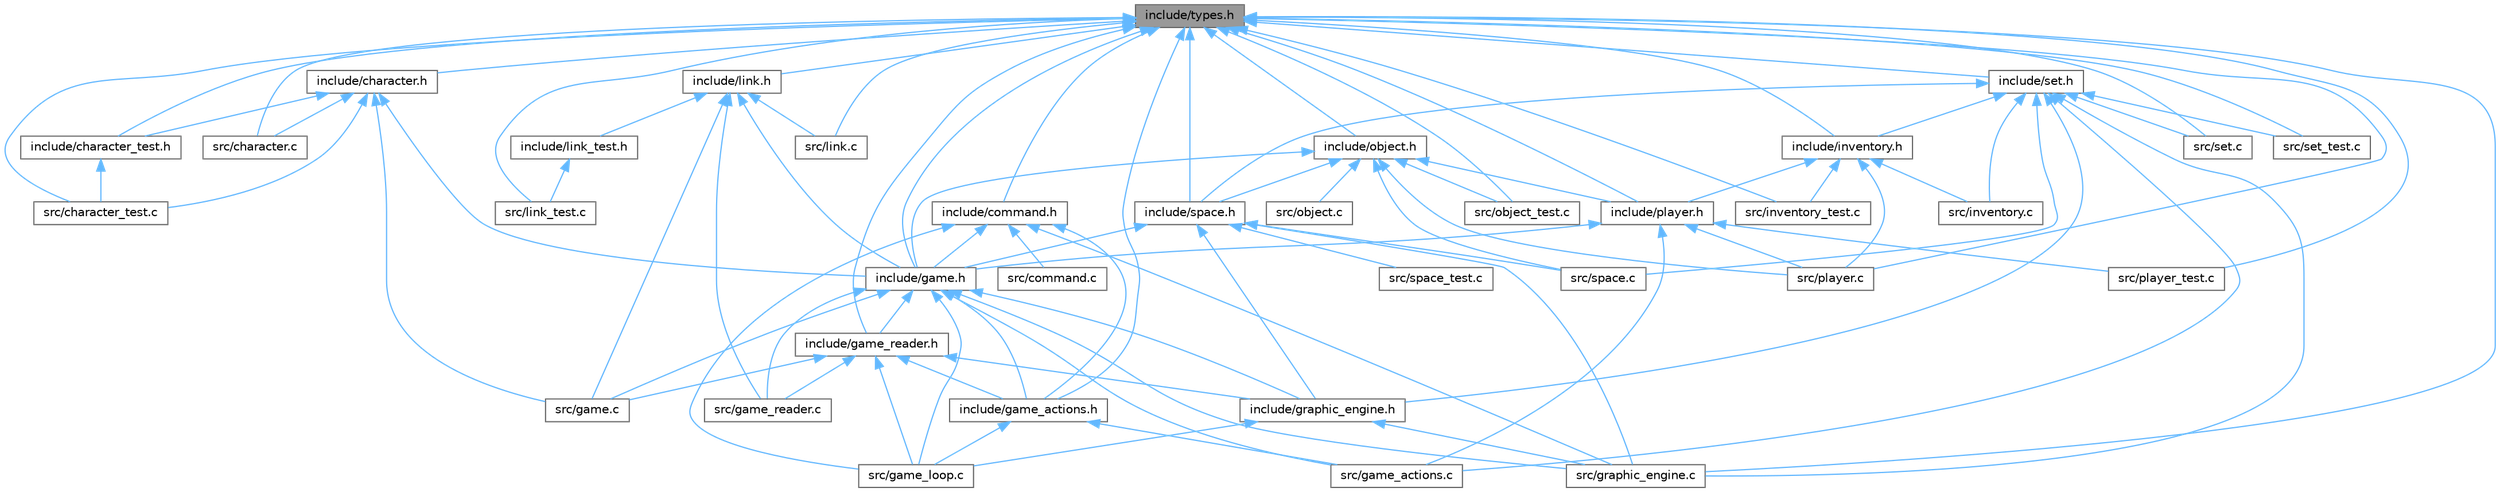 digraph "include/types.h"
{
 // LATEX_PDF_SIZE
  bgcolor="transparent";
  edge [fontname=Helvetica,fontsize=10,labelfontname=Helvetica,labelfontsize=10];
  node [fontname=Helvetica,fontsize=10,shape=box,height=0.2,width=0.4];
  Node1 [id="Node000001",label="include/types.h",height=0.2,width=0.4,color="gray40", fillcolor="grey60", style="filled", fontcolor="black",tooltip="It defines common types for the whole project."];
  Node1 -> Node2 [id="edge1_Node000001_Node000002",dir="back",color="steelblue1",style="solid",tooltip=" "];
  Node2 [id="Node000002",label="include/character.h",height=0.2,width=0.4,color="grey40", fillcolor="white", style="filled",URL="$character_8h.html",tooltip="It implements the character module."];
  Node2 -> Node3 [id="edge2_Node000002_Node000003",dir="back",color="steelblue1",style="solid",tooltip=" "];
  Node3 [id="Node000003",label="include/character_test.h",height=0.2,width=0.4,color="grey40", fillcolor="white", style="filled",URL="$character__test_8h.html",tooltip="It tests space character."];
  Node3 -> Node4 [id="edge3_Node000003_Node000004",dir="back",color="steelblue1",style="solid",tooltip=" "];
  Node4 [id="Node000004",label="src/character_test.c",height=0.2,width=0.4,color="grey40", fillcolor="white", style="filled",URL="$character__test_8c.html",tooltip="It tests the character module."];
  Node2 -> Node5 [id="edge4_Node000002_Node000005",dir="back",color="steelblue1",style="solid",tooltip=" "];
  Node5 [id="Node000005",label="include/game.h",height=0.2,width=0.4,color="grey40", fillcolor="white", style="filled",URL="$game_8h.html",tooltip="It defines the game interface."];
  Node5 -> Node6 [id="edge5_Node000005_Node000006",dir="back",color="steelblue1",style="solid",tooltip=" "];
  Node6 [id="Node000006",label="include/game_actions.h",height=0.2,width=0.4,color="grey40", fillcolor="white", style="filled",URL="$game__actions_8h.html",tooltip="It defines the game update interface."];
  Node6 -> Node7 [id="edge6_Node000006_Node000007",dir="back",color="steelblue1",style="solid",tooltip=" "];
  Node7 [id="Node000007",label="src/game_actions.c",height=0.2,width=0.4,color="grey40", fillcolor="white", style="filled",URL="$game__actions_8c.html",tooltip="It implements the game update through user actions."];
  Node6 -> Node8 [id="edge7_Node000006_Node000008",dir="back",color="steelblue1",style="solid",tooltip=" "];
  Node8 [id="Node000008",label="src/game_loop.c",height=0.2,width=0.4,color="grey40", fillcolor="white", style="filled",URL="$game__loop_8c.html",tooltip="It defines the game loop."];
  Node5 -> Node9 [id="edge8_Node000005_Node000009",dir="back",color="steelblue1",style="solid",tooltip=" "];
  Node9 [id="Node000009",label="include/game_reader.h",height=0.2,width=0.4,color="grey40", fillcolor="white", style="filled",URL="$game__reader_8h.html",tooltip="It loads all the game data into the program."];
  Node9 -> Node6 [id="edge9_Node000009_Node000006",dir="back",color="steelblue1",style="solid",tooltip=" "];
  Node9 -> Node10 [id="edge10_Node000009_Node000010",dir="back",color="steelblue1",style="solid",tooltip=" "];
  Node10 [id="Node000010",label="include/graphic_engine.h",height=0.2,width=0.4,color="grey40", fillcolor="white", style="filled",URL="$graphic__engine_8h.html",tooltip="It defines the textual graphic engine interface."];
  Node10 -> Node8 [id="edge11_Node000010_Node000008",dir="back",color="steelblue1",style="solid",tooltip=" "];
  Node10 -> Node11 [id="edge12_Node000010_Node000011",dir="back",color="steelblue1",style="solid",tooltip=" "];
  Node11 [id="Node000011",label="src/graphic_engine.c",height=0.2,width=0.4,color="grey40", fillcolor="white", style="filled",URL="$graphic__engine_8c.html",tooltip="It implements a textual graphic engine."];
  Node9 -> Node12 [id="edge13_Node000009_Node000012",dir="back",color="steelblue1",style="solid",tooltip=" "];
  Node12 [id="Node000012",label="src/game.c",height=0.2,width=0.4,color="grey40", fillcolor="white", style="filled",URL="$game_8c.html",tooltip="It implements the game structure."];
  Node9 -> Node8 [id="edge14_Node000009_Node000008",dir="back",color="steelblue1",style="solid",tooltip=" "];
  Node9 -> Node13 [id="edge15_Node000009_Node000013",dir="back",color="steelblue1",style="solid",tooltip=" "];
  Node13 [id="Node000013",label="src/game_reader.c",height=0.2,width=0.4,color="grey40", fillcolor="white", style="filled",URL="$game__reader_8c.html",tooltip="It loads and makes all the actions related to space management."];
  Node5 -> Node10 [id="edge16_Node000005_Node000010",dir="back",color="steelblue1",style="solid",tooltip=" "];
  Node5 -> Node12 [id="edge17_Node000005_Node000012",dir="back",color="steelblue1",style="solid",tooltip=" "];
  Node5 -> Node7 [id="edge18_Node000005_Node000007",dir="back",color="steelblue1",style="solid",tooltip=" "];
  Node5 -> Node8 [id="edge19_Node000005_Node000008",dir="back",color="steelblue1",style="solid",tooltip=" "];
  Node5 -> Node13 [id="edge20_Node000005_Node000013",dir="back",color="steelblue1",style="solid",tooltip=" "];
  Node5 -> Node11 [id="edge21_Node000005_Node000011",dir="back",color="steelblue1",style="solid",tooltip=" "];
  Node2 -> Node14 [id="edge22_Node000002_Node000014",dir="back",color="steelblue1",style="solid",tooltip=" "];
  Node14 [id="Node000014",label="src/character.c",height=0.2,width=0.4,color="grey40", fillcolor="white", style="filled",URL="$character_8c.html",tooltip="It implements the character module."];
  Node2 -> Node4 [id="edge23_Node000002_Node000004",dir="back",color="steelblue1",style="solid",tooltip=" "];
  Node2 -> Node12 [id="edge24_Node000002_Node000012",dir="back",color="steelblue1",style="solid",tooltip=" "];
  Node1 -> Node3 [id="edge25_Node000001_Node000003",dir="back",color="steelblue1",style="solid",tooltip=" "];
  Node1 -> Node15 [id="edge26_Node000001_Node000015",dir="back",color="steelblue1",style="solid",tooltip=" "];
  Node15 [id="Node000015",label="include/command.h",height=0.2,width=0.4,color="grey40", fillcolor="white", style="filled",URL="$command_8h.html",tooltip="It defines the command interpreter interface."];
  Node15 -> Node5 [id="edge27_Node000015_Node000005",dir="back",color="steelblue1",style="solid",tooltip=" "];
  Node15 -> Node6 [id="edge28_Node000015_Node000006",dir="back",color="steelblue1",style="solid",tooltip=" "];
  Node15 -> Node16 [id="edge29_Node000015_Node000016",dir="back",color="steelblue1",style="solid",tooltip=" "];
  Node16 [id="Node000016",label="src/command.c",height=0.2,width=0.4,color="grey40", fillcolor="white", style="filled",URL="$command_8c.html",tooltip="It implements the command interpreter."];
  Node15 -> Node8 [id="edge30_Node000015_Node000008",dir="back",color="steelblue1",style="solid",tooltip=" "];
  Node15 -> Node11 [id="edge31_Node000015_Node000011",dir="back",color="steelblue1",style="solid",tooltip=" "];
  Node1 -> Node5 [id="edge32_Node000001_Node000005",dir="back",color="steelblue1",style="solid",tooltip=" "];
  Node1 -> Node6 [id="edge33_Node000001_Node000006",dir="back",color="steelblue1",style="solid",tooltip=" "];
  Node1 -> Node9 [id="edge34_Node000001_Node000009",dir="back",color="steelblue1",style="solid",tooltip=" "];
  Node1 -> Node17 [id="edge35_Node000001_Node000017",dir="back",color="steelblue1",style="solid",tooltip=" "];
  Node17 [id="Node000017",label="include/inventory.h",height=0.2,width=0.4,color="grey40", fillcolor="white", style="filled",URL="$inventory_8h.html",tooltip="It handles inventory related tasks."];
  Node17 -> Node18 [id="edge36_Node000017_Node000018",dir="back",color="steelblue1",style="solid",tooltip=" "];
  Node18 [id="Node000018",label="include/player.h",height=0.2,width=0.4,color="grey40", fillcolor="white", style="filled",URL="$player_8h.html",tooltip="It defines the player module."];
  Node18 -> Node5 [id="edge37_Node000018_Node000005",dir="back",color="steelblue1",style="solid",tooltip=" "];
  Node18 -> Node7 [id="edge38_Node000018_Node000007",dir="back",color="steelblue1",style="solid",tooltip=" "];
  Node18 -> Node19 [id="edge39_Node000018_Node000019",dir="back",color="steelblue1",style="solid",tooltip=" "];
  Node19 [id="Node000019",label="src/player.c",height=0.2,width=0.4,color="grey40", fillcolor="white", style="filled",URL="$player_8c.html",tooltip="It implements the player module."];
  Node18 -> Node20 [id="edge40_Node000018_Node000020",dir="back",color="steelblue1",style="solid",tooltip=" "];
  Node20 [id="Node000020",label="src/player_test.c",height=0.2,width=0.4,color="grey40", fillcolor="white", style="filled",URL="$player__test_8c.html",tooltip="It tests player module."];
  Node17 -> Node21 [id="edge41_Node000017_Node000021",dir="back",color="steelblue1",style="solid",tooltip=" "];
  Node21 [id="Node000021",label="src/inventory.c",height=0.2,width=0.4,color="grey40", fillcolor="white", style="filled",URL="$inventory_8c.html",tooltip="It implements the inventory functionality."];
  Node17 -> Node22 [id="edge42_Node000017_Node000022",dir="back",color="steelblue1",style="solid",tooltip=" "];
  Node22 [id="Node000022",label="src/inventory_test.c",height=0.2,width=0.4,color="grey40", fillcolor="white", style="filled",URL="$inventory__test_8c.html",tooltip="It tests inventory module."];
  Node17 -> Node19 [id="edge43_Node000017_Node000019",dir="back",color="steelblue1",style="solid",tooltip=" "];
  Node1 -> Node23 [id="edge44_Node000001_Node000023",dir="back",color="steelblue1",style="solid",tooltip=" "];
  Node23 [id="Node000023",label="include/link.h",height=0.2,width=0.4,color="grey40", fillcolor="white", style="filled",URL="$link_8h.html",tooltip="It defines the link module."];
  Node23 -> Node5 [id="edge45_Node000023_Node000005",dir="back",color="steelblue1",style="solid",tooltip=" "];
  Node23 -> Node24 [id="edge46_Node000023_Node000024",dir="back",color="steelblue1",style="solid",tooltip=" "];
  Node24 [id="Node000024",label="include/link_test.h",height=0.2,width=0.4,color="grey40", fillcolor="white", style="filled",URL="$link__test_8h.html",tooltip="Link test function module."];
  Node24 -> Node25 [id="edge47_Node000024_Node000025",dir="back",color="steelblue1",style="solid",tooltip=" "];
  Node25 [id="Node000025",label="src/link_test.c",height=0.2,width=0.4,color="grey40", fillcolor="white", style="filled",URL="$link__test_8c.html",tooltip="It tests link module."];
  Node23 -> Node12 [id="edge48_Node000023_Node000012",dir="back",color="steelblue1",style="solid",tooltip=" "];
  Node23 -> Node13 [id="edge49_Node000023_Node000013",dir="back",color="steelblue1",style="solid",tooltip=" "];
  Node23 -> Node26 [id="edge50_Node000023_Node000026",dir="back",color="steelblue1",style="solid",tooltip=" "];
  Node26 [id="Node000026",label="src/link.c",height=0.2,width=0.4,color="grey40", fillcolor="white", style="filled",URL="$link_8c.html",tooltip="It implements the link module."];
  Node1 -> Node27 [id="edge51_Node000001_Node000027",dir="back",color="steelblue1",style="solid",tooltip=" "];
  Node27 [id="Node000027",label="include/object.h",height=0.2,width=0.4,color="grey40", fillcolor="white", style="filled",URL="$object_8h.html",tooltip="It handles object related tasks."];
  Node27 -> Node5 [id="edge52_Node000027_Node000005",dir="back",color="steelblue1",style="solid",tooltip=" "];
  Node27 -> Node18 [id="edge53_Node000027_Node000018",dir="back",color="steelblue1",style="solid",tooltip=" "];
  Node27 -> Node28 [id="edge54_Node000027_Node000028",dir="back",color="steelblue1",style="solid",tooltip=" "];
  Node28 [id="Node000028",label="include/space.h",height=0.2,width=0.4,color="grey40", fillcolor="white", style="filled",URL="$space_8h.html",tooltip="It defines the space module interface."];
  Node28 -> Node5 [id="edge55_Node000028_Node000005",dir="back",color="steelblue1",style="solid",tooltip=" "];
  Node28 -> Node10 [id="edge56_Node000028_Node000010",dir="back",color="steelblue1",style="solid",tooltip=" "];
  Node28 -> Node11 [id="edge57_Node000028_Node000011",dir="back",color="steelblue1",style="solid",tooltip=" "];
  Node28 -> Node29 [id="edge58_Node000028_Node000029",dir="back",color="steelblue1",style="solid",tooltip=" "];
  Node29 [id="Node000029",label="src/space.c",height=0.2,width=0.4,color="grey40", fillcolor="white", style="filled",URL="$space_8c.html",tooltip="It implements the space module."];
  Node28 -> Node30 [id="edge59_Node000028_Node000030",dir="back",color="steelblue1",style="solid",tooltip=" "];
  Node30 [id="Node000030",label="src/space_test.c",height=0.2,width=0.4,color="grey40", fillcolor="white", style="filled",URL="$space__test_8c.html",tooltip="It tests space module."];
  Node27 -> Node31 [id="edge60_Node000027_Node000031",dir="back",color="steelblue1",style="solid",tooltip=" "];
  Node31 [id="Node000031",label="src/object.c",height=0.2,width=0.4,color="grey40", fillcolor="white", style="filled",URL="$object_8c.html",tooltip="It implements the object functionality."];
  Node27 -> Node32 [id="edge61_Node000027_Node000032",dir="back",color="steelblue1",style="solid",tooltip=" "];
  Node32 [id="Node000032",label="src/object_test.c",height=0.2,width=0.4,color="grey40", fillcolor="white", style="filled",URL="$object__test_8c.html",tooltip="It tests the object module."];
  Node27 -> Node19 [id="edge62_Node000027_Node000019",dir="back",color="steelblue1",style="solid",tooltip=" "];
  Node27 -> Node29 [id="edge63_Node000027_Node000029",dir="back",color="steelblue1",style="solid",tooltip=" "];
  Node1 -> Node18 [id="edge64_Node000001_Node000018",dir="back",color="steelblue1",style="solid",tooltip=" "];
  Node1 -> Node33 [id="edge65_Node000001_Node000033",dir="back",color="steelblue1",style="solid",tooltip=" "];
  Node33 [id="Node000033",label="include/set.h",height=0.2,width=0.4,color="grey40", fillcolor="white", style="filled",URL="$set_8h.html",tooltip="It defines sets for the whole project."];
  Node33 -> Node10 [id="edge66_Node000033_Node000010",dir="back",color="steelblue1",style="solid",tooltip=" "];
  Node33 -> Node17 [id="edge67_Node000033_Node000017",dir="back",color="steelblue1",style="solid",tooltip=" "];
  Node33 -> Node28 [id="edge68_Node000033_Node000028",dir="back",color="steelblue1",style="solid",tooltip=" "];
  Node33 -> Node7 [id="edge69_Node000033_Node000007",dir="back",color="steelblue1",style="solid",tooltip=" "];
  Node33 -> Node11 [id="edge70_Node000033_Node000011",dir="back",color="steelblue1",style="solid",tooltip=" "];
  Node33 -> Node21 [id="edge71_Node000033_Node000021",dir="back",color="steelblue1",style="solid",tooltip=" "];
  Node33 -> Node34 [id="edge72_Node000033_Node000034",dir="back",color="steelblue1",style="solid",tooltip=" "];
  Node34 [id="Node000034",label="src/set.c",height=0.2,width=0.4,color="grey40", fillcolor="white", style="filled",URL="$set_8c.html",tooltip="It defines common types for the whole project."];
  Node33 -> Node35 [id="edge73_Node000033_Node000035",dir="back",color="steelblue1",style="solid",tooltip=" "];
  Node35 [id="Node000035",label="src/set_test.c",height=0.2,width=0.4,color="grey40", fillcolor="white", style="filled",URL="$set__test_8c.html",tooltip="It tests set module."];
  Node33 -> Node29 [id="edge74_Node000033_Node000029",dir="back",color="steelblue1",style="solid",tooltip=" "];
  Node1 -> Node28 [id="edge75_Node000001_Node000028",dir="back",color="steelblue1",style="solid",tooltip=" "];
  Node1 -> Node14 [id="edge76_Node000001_Node000014",dir="back",color="steelblue1",style="solid",tooltip=" "];
  Node1 -> Node4 [id="edge77_Node000001_Node000004",dir="back",color="steelblue1",style="solid",tooltip=" "];
  Node1 -> Node11 [id="edge78_Node000001_Node000011",dir="back",color="steelblue1",style="solid",tooltip=" "];
  Node1 -> Node22 [id="edge79_Node000001_Node000022",dir="back",color="steelblue1",style="solid",tooltip=" "];
  Node1 -> Node26 [id="edge80_Node000001_Node000026",dir="back",color="steelblue1",style="solid",tooltip=" "];
  Node1 -> Node25 [id="edge81_Node000001_Node000025",dir="back",color="steelblue1",style="solid",tooltip=" "];
  Node1 -> Node32 [id="edge82_Node000001_Node000032",dir="back",color="steelblue1",style="solid",tooltip=" "];
  Node1 -> Node19 [id="edge83_Node000001_Node000019",dir="back",color="steelblue1",style="solid",tooltip=" "];
  Node1 -> Node20 [id="edge84_Node000001_Node000020",dir="back",color="steelblue1",style="solid",tooltip=" "];
  Node1 -> Node34 [id="edge85_Node000001_Node000034",dir="back",color="steelblue1",style="solid",tooltip=" "];
  Node1 -> Node35 [id="edge86_Node000001_Node000035",dir="back",color="steelblue1",style="solid",tooltip=" "];
}
